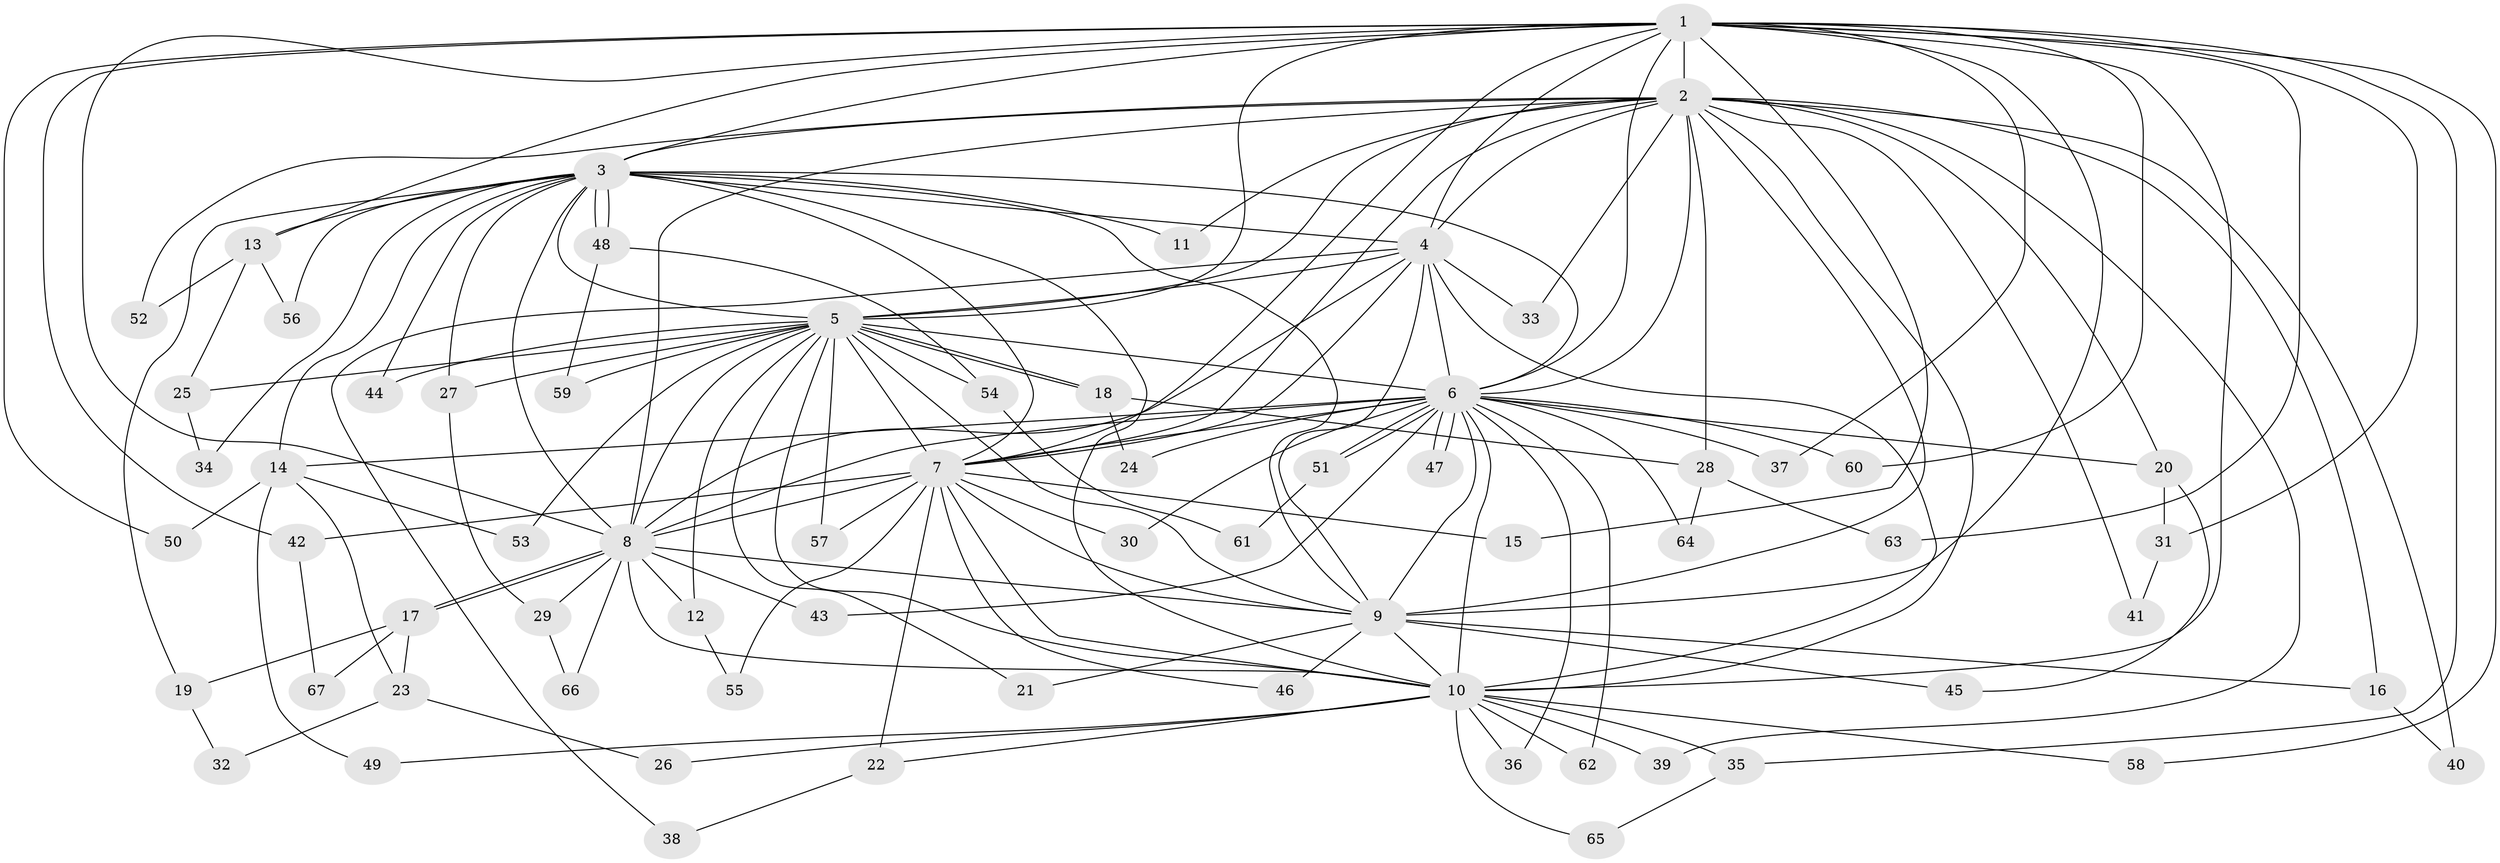 // coarse degree distribution, {11: 0.047619047619047616, 13: 0.047619047619047616, 10: 0.09523809523809523, 8: 0.19047619047619047, 6: 0.047619047619047616, 2: 0.2857142857142857, 4: 0.19047619047619047, 5: 0.047619047619047616, 3: 0.047619047619047616}
// Generated by graph-tools (version 1.1) at 2025/49/03/04/25 22:49:32]
// undirected, 67 vertices, 159 edges
graph export_dot {
  node [color=gray90,style=filled];
  1;
  2;
  3;
  4;
  5;
  6;
  7;
  8;
  9;
  10;
  11;
  12;
  13;
  14;
  15;
  16;
  17;
  18;
  19;
  20;
  21;
  22;
  23;
  24;
  25;
  26;
  27;
  28;
  29;
  30;
  31;
  32;
  33;
  34;
  35;
  36;
  37;
  38;
  39;
  40;
  41;
  42;
  43;
  44;
  45;
  46;
  47;
  48;
  49;
  50;
  51;
  52;
  53;
  54;
  55;
  56;
  57;
  58;
  59;
  60;
  61;
  62;
  63;
  64;
  65;
  66;
  67;
  1 -- 2;
  1 -- 3;
  1 -- 4;
  1 -- 5;
  1 -- 6;
  1 -- 7;
  1 -- 8;
  1 -- 9;
  1 -- 10;
  1 -- 13;
  1 -- 15;
  1 -- 31;
  1 -- 35;
  1 -- 37;
  1 -- 42;
  1 -- 50;
  1 -- 58;
  1 -- 60;
  1 -- 63;
  2 -- 3;
  2 -- 4;
  2 -- 5;
  2 -- 6;
  2 -- 7;
  2 -- 8;
  2 -- 9;
  2 -- 10;
  2 -- 11;
  2 -- 16;
  2 -- 20;
  2 -- 28;
  2 -- 33;
  2 -- 39;
  2 -- 40;
  2 -- 41;
  2 -- 52;
  3 -- 4;
  3 -- 5;
  3 -- 6;
  3 -- 7;
  3 -- 8;
  3 -- 9;
  3 -- 10;
  3 -- 11;
  3 -- 13;
  3 -- 14;
  3 -- 19;
  3 -- 27;
  3 -- 34;
  3 -- 44;
  3 -- 48;
  3 -- 48;
  3 -- 56;
  4 -- 5;
  4 -- 6;
  4 -- 7;
  4 -- 8;
  4 -- 9;
  4 -- 10;
  4 -- 33;
  4 -- 38;
  5 -- 6;
  5 -- 7;
  5 -- 8;
  5 -- 9;
  5 -- 10;
  5 -- 12;
  5 -- 18;
  5 -- 18;
  5 -- 21;
  5 -- 25;
  5 -- 27;
  5 -- 44;
  5 -- 53;
  5 -- 54;
  5 -- 57;
  5 -- 59;
  6 -- 7;
  6 -- 8;
  6 -- 9;
  6 -- 10;
  6 -- 14;
  6 -- 20;
  6 -- 24;
  6 -- 30;
  6 -- 36;
  6 -- 37;
  6 -- 43;
  6 -- 47;
  6 -- 47;
  6 -- 51;
  6 -- 51;
  6 -- 60;
  6 -- 62;
  6 -- 64;
  7 -- 8;
  7 -- 9;
  7 -- 10;
  7 -- 15;
  7 -- 22;
  7 -- 30;
  7 -- 42;
  7 -- 46;
  7 -- 55;
  7 -- 57;
  8 -- 9;
  8 -- 10;
  8 -- 12;
  8 -- 17;
  8 -- 17;
  8 -- 29;
  8 -- 43;
  8 -- 66;
  9 -- 10;
  9 -- 16;
  9 -- 21;
  9 -- 45;
  9 -- 46;
  10 -- 22;
  10 -- 26;
  10 -- 35;
  10 -- 36;
  10 -- 39;
  10 -- 49;
  10 -- 58;
  10 -- 62;
  10 -- 65;
  12 -- 55;
  13 -- 25;
  13 -- 52;
  13 -- 56;
  14 -- 23;
  14 -- 49;
  14 -- 50;
  14 -- 53;
  16 -- 40;
  17 -- 19;
  17 -- 23;
  17 -- 67;
  18 -- 24;
  18 -- 28;
  19 -- 32;
  20 -- 31;
  20 -- 45;
  22 -- 38;
  23 -- 26;
  23 -- 32;
  25 -- 34;
  27 -- 29;
  28 -- 63;
  28 -- 64;
  29 -- 66;
  31 -- 41;
  35 -- 65;
  42 -- 67;
  48 -- 54;
  48 -- 59;
  51 -- 61;
  54 -- 61;
}
